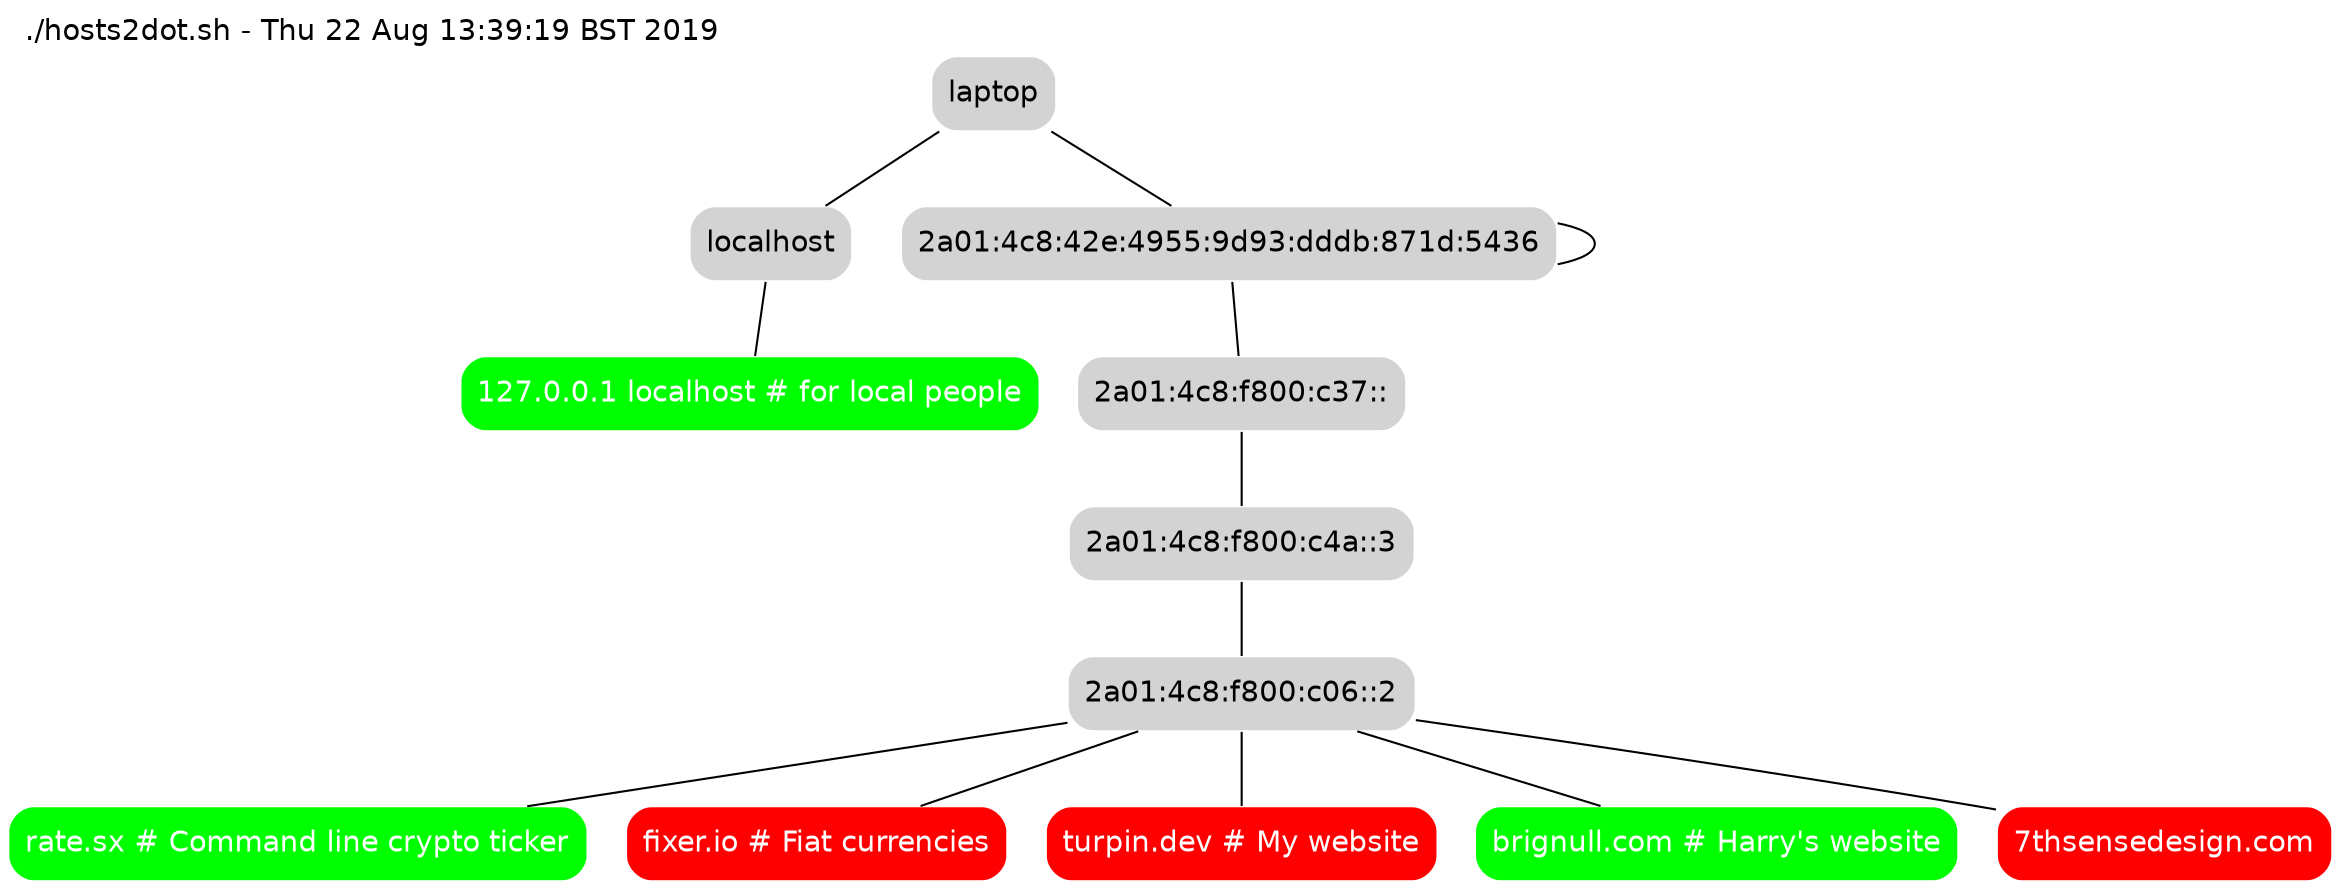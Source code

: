 strict graph {
fontname=helvetica
node [shape=rect style="filled,rounded" color=white fillcolor=lightgrey fontname=helvetica]
soy_yo [label="laptop"]
graph [label="./hosts2dot.sh - Thu 22 Aug 13:39:19 BST 2019" labelloc=top labeljust=left]
"127.0.0.1 localhost # for local people" [fillcolor=green fontcolor=white]
soy_yo--"localhost"--"127.0.0.1 localhost # for local people"
"rate.sx # Command line crypto ticker" [fillcolor=green fontcolor=white]
soy_yo--"2a01:4c8:42e:4955:9d93:dddb:871d:5436"--"2a01:4c8:42e:4955:9d93:dddb:871d:5436"--"2a01:4c8:f800:c37::"--"2a01:4c8:f800:c4a::3"--"2a01:4c8:f800:c06::2"--"rate.sx # Command line crypto ticker"
"fixer.io # Fiat currencies" [fillcolor=red fontcolor=white]
soy_yo--"2a01:4c8:42e:4955:9d93:dddb:871d:5436"--"2a01:4c8:42e:4955:9d93:dddb:871d:5436"--"2a01:4c8:f800:c37::"--"2a01:4c8:f800:c4a::3"--"2a01:4c8:f800:c06::2"--"fixer.io # Fiat currencies"
"turpin.dev # My website" [fillcolor=red fontcolor=white]
soy_yo--"2a01:4c8:42e:4955:9d93:dddb:871d:5436"--"2a01:4c8:42e:4955:9d93:dddb:871d:5436"--"2a01:4c8:f800:c37::"--"2a01:4c8:f800:c4a::3"--"2a01:4c8:f800:c06::2"--"turpin.dev # My website"
"brignull.com # Harry's website" [fillcolor=green fontcolor=white]
soy_yo--"2a01:4c8:42e:4955:9d93:dddb:871d:5436"--"2a01:4c8:42e:4955:9d93:dddb:871d:5436"--"2a01:4c8:f800:c37::"--"2a01:4c8:f800:c4a::3"--"2a01:4c8:f800:c06::2"--"brignull.com # Harry's website"
"7thsensedesign.com" [fillcolor=red fontcolor=white]
soy_yo--"2a01:4c8:42e:4955:9d93:dddb:871d:5436"--"2a01:4c8:42e:4955:9d93:dddb:871d:5436"--"2a01:4c8:f800:c37::"--"2a01:4c8:f800:c4a::3"--"2a01:4c8:f800:c06::2"--"7thsensedesign.com"
}
